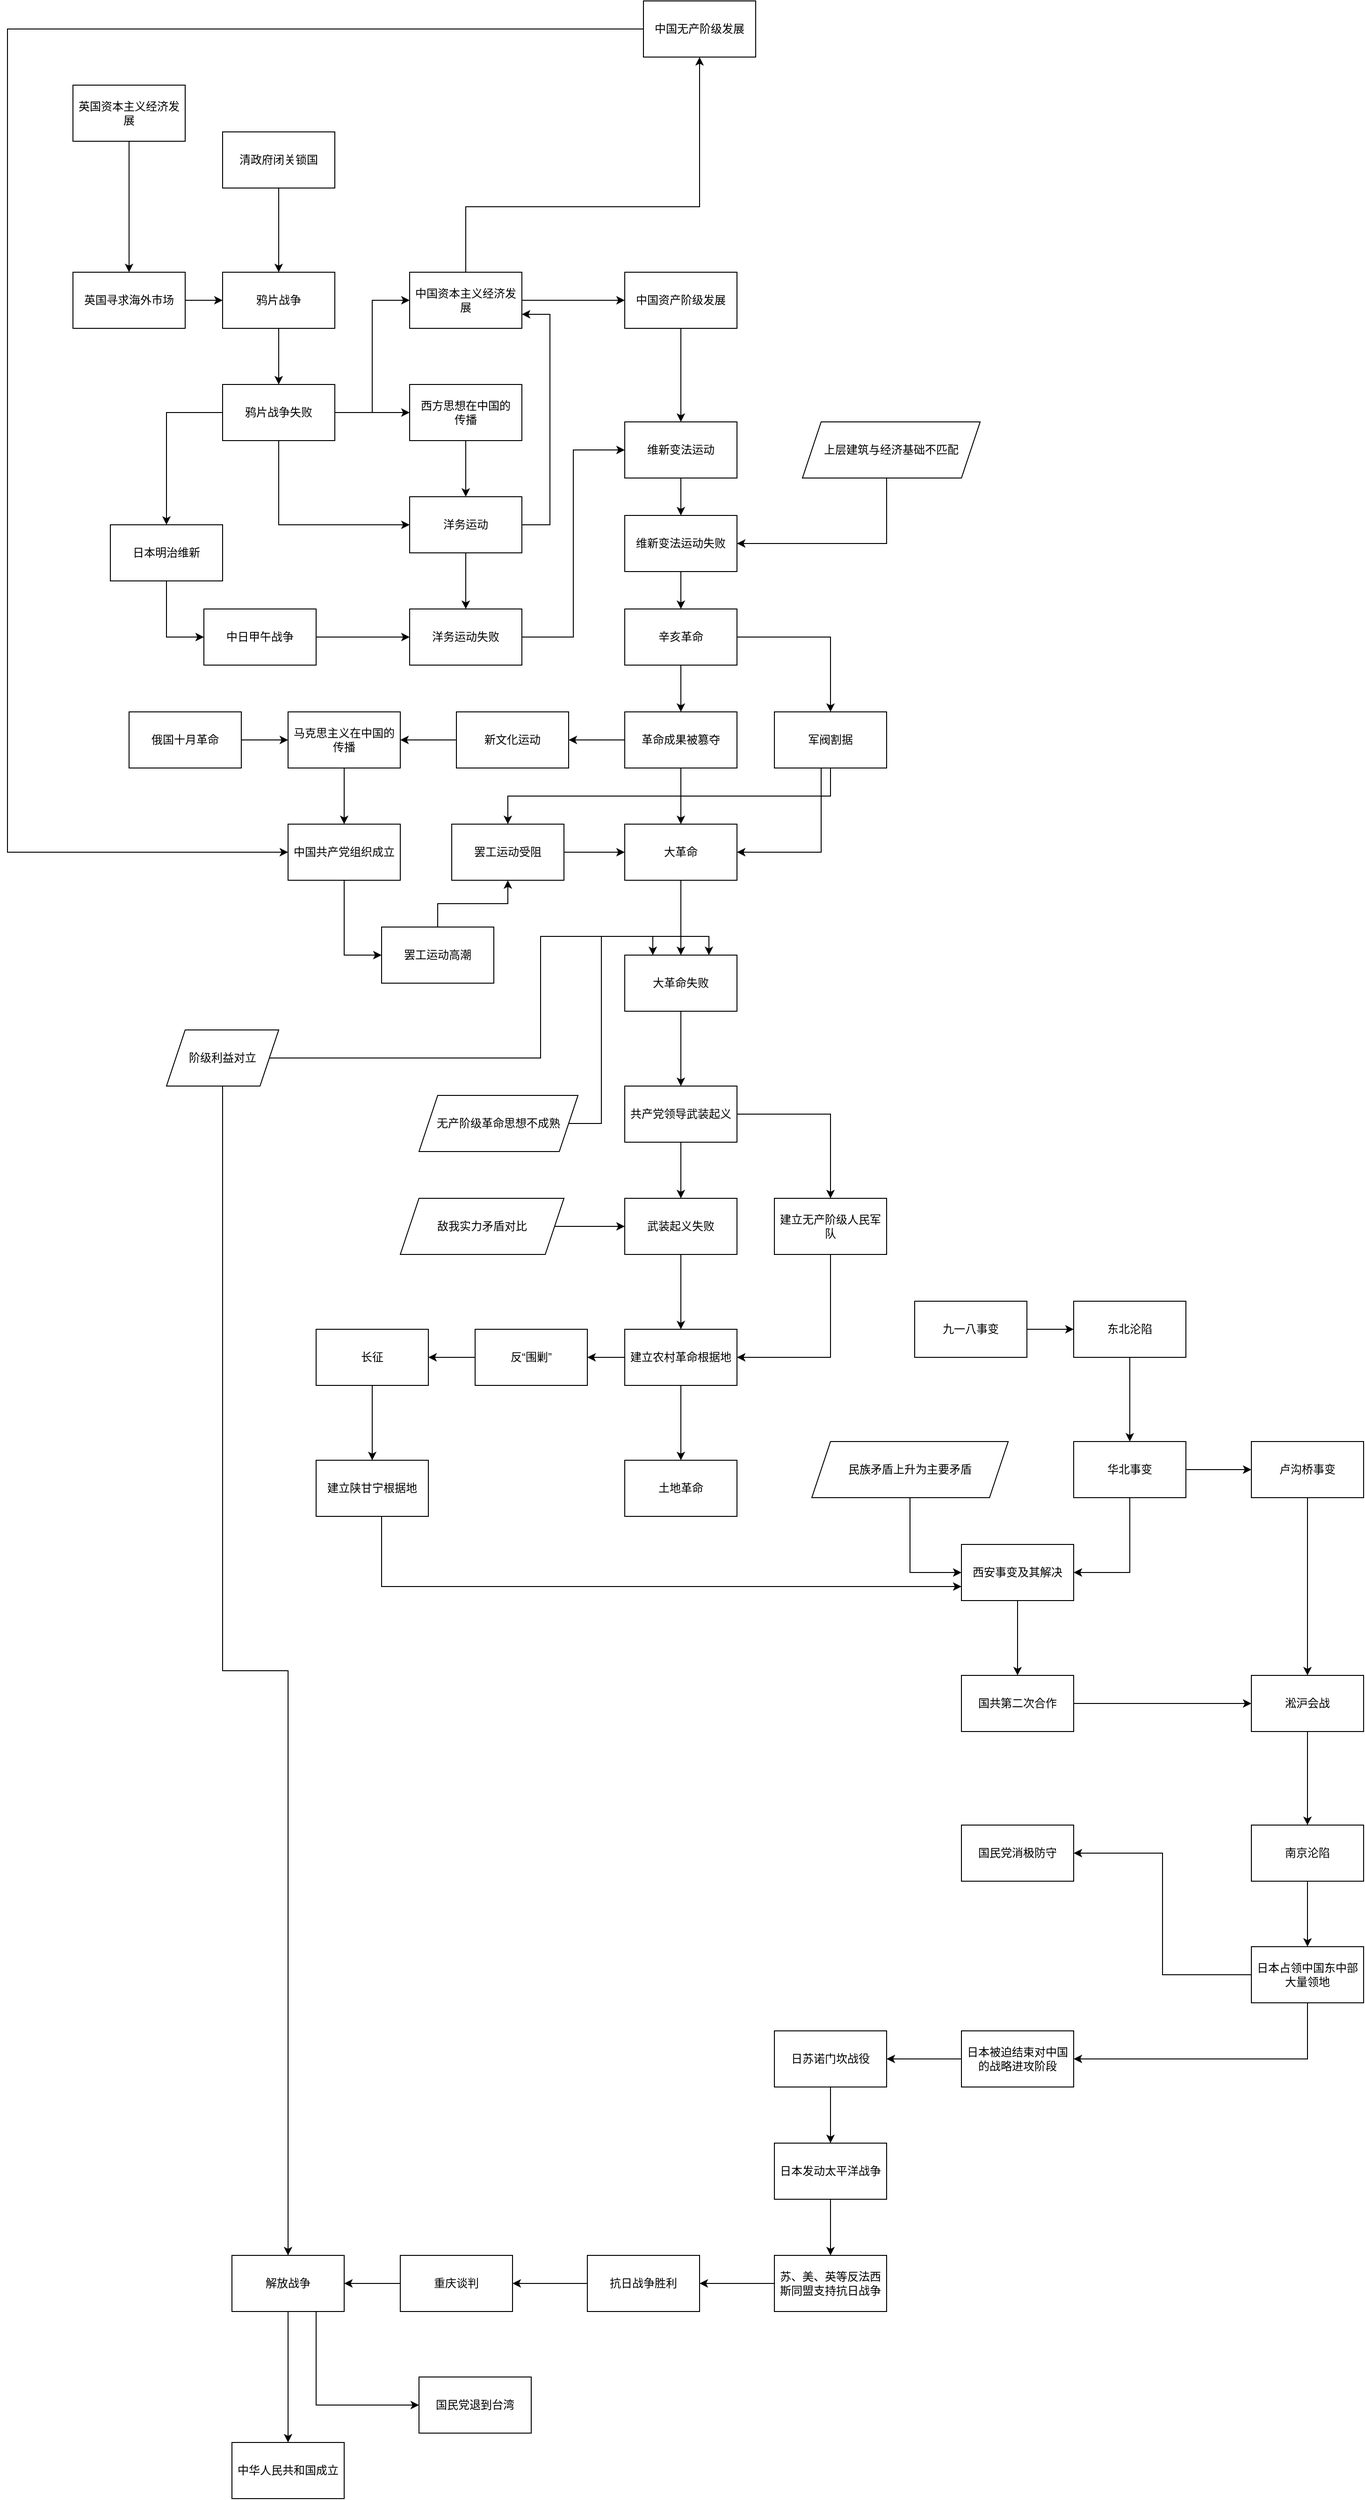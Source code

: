 <mxfile version="21.6.6" type="github">
  <diagram name="Page-1" id="7m4uo4GMCayqNNpe3dpX">
    <mxGraphModel dx="2392" dy="1932" grid="1" gridSize="10" guides="1" tooltips="1" connect="1" arrows="1" fold="1" page="1" pageScale="1" pageWidth="850" pageHeight="1100" math="0" shadow="0">
      <root>
        <mxCell id="0" />
        <mxCell id="1" parent="0" />
        <mxCell id="l_-5iuy91tXy2IB9srBs-10" style="edgeStyle=orthogonalEdgeStyle;rounded=0;orthogonalLoop=1;jettySize=auto;html=1;" edge="1" parent="1" source="l_-5iuy91tXy2IB9srBs-1" target="l_-5iuy91tXy2IB9srBs-9">
          <mxGeometry relative="1" as="geometry" />
        </mxCell>
        <mxCell id="l_-5iuy91tXy2IB9srBs-1" value="鸦片战争" style="rounded=0;whiteSpace=wrap;html=1;" vertex="1" parent="1">
          <mxGeometry x="180" y="250" width="120" height="60" as="geometry" />
        </mxCell>
        <mxCell id="l_-5iuy91tXy2IB9srBs-5" style="edgeStyle=orthogonalEdgeStyle;rounded=0;orthogonalLoop=1;jettySize=auto;html=1;entryX=0.5;entryY=0;entryDx=0;entryDy=0;" edge="1" parent="1" source="l_-5iuy91tXy2IB9srBs-3" target="l_-5iuy91tXy2IB9srBs-4">
          <mxGeometry relative="1" as="geometry" />
        </mxCell>
        <mxCell id="l_-5iuy91tXy2IB9srBs-3" value="英国资本主义经济发展" style="rounded=0;whiteSpace=wrap;html=1;" vertex="1" parent="1">
          <mxGeometry x="20" y="50" width="120" height="60" as="geometry" />
        </mxCell>
        <mxCell id="l_-5iuy91tXy2IB9srBs-6" style="edgeStyle=orthogonalEdgeStyle;rounded=0;orthogonalLoop=1;jettySize=auto;html=1;entryX=0;entryY=0.5;entryDx=0;entryDy=0;" edge="1" parent="1" source="l_-5iuy91tXy2IB9srBs-4" target="l_-5iuy91tXy2IB9srBs-1">
          <mxGeometry relative="1" as="geometry" />
        </mxCell>
        <mxCell id="l_-5iuy91tXy2IB9srBs-4" value="英国寻求海外市场" style="rounded=0;whiteSpace=wrap;html=1;" vertex="1" parent="1">
          <mxGeometry x="20" y="250" width="120" height="60" as="geometry" />
        </mxCell>
        <mxCell id="l_-5iuy91tXy2IB9srBs-8" style="edgeStyle=orthogonalEdgeStyle;rounded=0;orthogonalLoop=1;jettySize=auto;html=1;" edge="1" parent="1" source="l_-5iuy91tXy2IB9srBs-7" target="l_-5iuy91tXy2IB9srBs-1">
          <mxGeometry relative="1" as="geometry" />
        </mxCell>
        <mxCell id="l_-5iuy91tXy2IB9srBs-7" value="清政府闭关锁国" style="rounded=0;whiteSpace=wrap;html=1;" vertex="1" parent="1">
          <mxGeometry x="180" y="100" width="120" height="60" as="geometry" />
        </mxCell>
        <mxCell id="l_-5iuy91tXy2IB9srBs-14" style="edgeStyle=orthogonalEdgeStyle;rounded=0;orthogonalLoop=1;jettySize=auto;html=1;entryX=0;entryY=0.5;entryDx=0;entryDy=0;" edge="1" parent="1" source="l_-5iuy91tXy2IB9srBs-9" target="l_-5iuy91tXy2IB9srBs-13">
          <mxGeometry relative="1" as="geometry" />
        </mxCell>
        <mxCell id="l_-5iuy91tXy2IB9srBs-17" style="edgeStyle=orthogonalEdgeStyle;rounded=0;orthogonalLoop=1;jettySize=auto;html=1;entryX=0;entryY=0.5;entryDx=0;entryDy=0;" edge="1" parent="1" source="l_-5iuy91tXy2IB9srBs-9" target="l_-5iuy91tXy2IB9srBs-15">
          <mxGeometry relative="1" as="geometry">
            <Array as="points">
              <mxPoint x="240" y="520" />
            </Array>
          </mxGeometry>
        </mxCell>
        <mxCell id="l_-5iuy91tXy2IB9srBs-21" style="edgeStyle=orthogonalEdgeStyle;rounded=0;orthogonalLoop=1;jettySize=auto;html=1;entryX=0.5;entryY=0;entryDx=0;entryDy=0;" edge="1" parent="1" source="l_-5iuy91tXy2IB9srBs-9" target="l_-5iuy91tXy2IB9srBs-20">
          <mxGeometry relative="1" as="geometry">
            <Array as="points">
              <mxPoint x="120" y="400" />
            </Array>
          </mxGeometry>
        </mxCell>
        <mxCell id="l_-5iuy91tXy2IB9srBs-29" style="edgeStyle=orthogonalEdgeStyle;rounded=0;orthogonalLoop=1;jettySize=auto;html=1;entryX=0;entryY=0.5;entryDx=0;entryDy=0;" edge="1" parent="1" source="l_-5iuy91tXy2IB9srBs-9" target="l_-5iuy91tXy2IB9srBs-28">
          <mxGeometry relative="1" as="geometry" />
        </mxCell>
        <mxCell id="l_-5iuy91tXy2IB9srBs-9" value="鸦片战争失败" style="rounded=0;whiteSpace=wrap;html=1;" vertex="1" parent="1">
          <mxGeometry x="180" y="370" width="120" height="60" as="geometry" />
        </mxCell>
        <mxCell id="l_-5iuy91tXy2IB9srBs-16" style="edgeStyle=orthogonalEdgeStyle;rounded=0;orthogonalLoop=1;jettySize=auto;html=1;entryX=0.5;entryY=0;entryDx=0;entryDy=0;" edge="1" parent="1" source="l_-5iuy91tXy2IB9srBs-13" target="l_-5iuy91tXy2IB9srBs-15">
          <mxGeometry relative="1" as="geometry" />
        </mxCell>
        <mxCell id="l_-5iuy91tXy2IB9srBs-13" value="西方思想在中国的&lt;br&gt;传播" style="rounded=0;whiteSpace=wrap;html=1;" vertex="1" parent="1">
          <mxGeometry x="380" y="370" width="120" height="60" as="geometry" />
        </mxCell>
        <mxCell id="l_-5iuy91tXy2IB9srBs-19" style="edgeStyle=orthogonalEdgeStyle;rounded=0;orthogonalLoop=1;jettySize=auto;html=1;" edge="1" parent="1" source="l_-5iuy91tXy2IB9srBs-15" target="l_-5iuy91tXy2IB9srBs-18">
          <mxGeometry relative="1" as="geometry" />
        </mxCell>
        <mxCell id="l_-5iuy91tXy2IB9srBs-27" style="edgeStyle=orthogonalEdgeStyle;rounded=0;orthogonalLoop=1;jettySize=auto;html=1;entryX=1;entryY=0.75;entryDx=0;entryDy=0;" edge="1" parent="1" source="l_-5iuy91tXy2IB9srBs-15" target="l_-5iuy91tXy2IB9srBs-28">
          <mxGeometry relative="1" as="geometry">
            <Array as="points">
              <mxPoint x="530" y="520" />
              <mxPoint x="530" y="295" />
            </Array>
          </mxGeometry>
        </mxCell>
        <mxCell id="l_-5iuy91tXy2IB9srBs-15" value="洋务运动" style="rounded=0;whiteSpace=wrap;html=1;" vertex="1" parent="1">
          <mxGeometry x="380" y="490" width="120" height="60" as="geometry" />
        </mxCell>
        <mxCell id="l_-5iuy91tXy2IB9srBs-36" style="edgeStyle=orthogonalEdgeStyle;rounded=0;orthogonalLoop=1;jettySize=auto;html=1;entryX=0;entryY=0.5;entryDx=0;entryDy=0;" edge="1" parent="1" source="l_-5iuy91tXy2IB9srBs-18" target="l_-5iuy91tXy2IB9srBs-32">
          <mxGeometry relative="1" as="geometry" />
        </mxCell>
        <mxCell id="l_-5iuy91tXy2IB9srBs-18" value="洋务运动失败" style="rounded=0;whiteSpace=wrap;html=1;" vertex="1" parent="1">
          <mxGeometry x="380" y="610" width="120" height="60" as="geometry" />
        </mxCell>
        <mxCell id="l_-5iuy91tXy2IB9srBs-24" style="edgeStyle=orthogonalEdgeStyle;rounded=0;orthogonalLoop=1;jettySize=auto;html=1;entryX=0;entryY=0.5;entryDx=0;entryDy=0;" edge="1" parent="1" source="l_-5iuy91tXy2IB9srBs-20" target="l_-5iuy91tXy2IB9srBs-22">
          <mxGeometry relative="1" as="geometry" />
        </mxCell>
        <mxCell id="l_-5iuy91tXy2IB9srBs-20" value="日本明治维新" style="rounded=0;whiteSpace=wrap;html=1;" vertex="1" parent="1">
          <mxGeometry x="60" y="520" width="120" height="60" as="geometry" />
        </mxCell>
        <mxCell id="l_-5iuy91tXy2IB9srBs-23" style="edgeStyle=orthogonalEdgeStyle;rounded=0;orthogonalLoop=1;jettySize=auto;html=1;entryX=0;entryY=0.5;entryDx=0;entryDy=0;" edge="1" parent="1" source="l_-5iuy91tXy2IB9srBs-22" target="l_-5iuy91tXy2IB9srBs-18">
          <mxGeometry relative="1" as="geometry" />
        </mxCell>
        <mxCell id="l_-5iuy91tXy2IB9srBs-22" value="中日甲午战争" style="rounded=0;whiteSpace=wrap;html=1;" vertex="1" parent="1">
          <mxGeometry x="160" y="610" width="120" height="60" as="geometry" />
        </mxCell>
        <mxCell id="l_-5iuy91tXy2IB9srBs-33" style="edgeStyle=orthogonalEdgeStyle;rounded=0;orthogonalLoop=1;jettySize=auto;html=1;entryX=0.5;entryY=0;entryDx=0;entryDy=0;" edge="1" parent="1" source="l_-5iuy91tXy2IB9srBs-25" target="l_-5iuy91tXy2IB9srBs-32">
          <mxGeometry relative="1" as="geometry" />
        </mxCell>
        <mxCell id="l_-5iuy91tXy2IB9srBs-25" value="中国资产阶级发展" style="rounded=0;whiteSpace=wrap;html=1;" vertex="1" parent="1">
          <mxGeometry x="610" y="250" width="120" height="60" as="geometry" />
        </mxCell>
        <mxCell id="l_-5iuy91tXy2IB9srBs-31" style="edgeStyle=orthogonalEdgeStyle;rounded=0;orthogonalLoop=1;jettySize=auto;html=1;entryX=0;entryY=0.5;entryDx=0;entryDy=0;" edge="1" parent="1" source="l_-5iuy91tXy2IB9srBs-28" target="l_-5iuy91tXy2IB9srBs-25">
          <mxGeometry relative="1" as="geometry" />
        </mxCell>
        <mxCell id="l_-5iuy91tXy2IB9srBs-55" style="edgeStyle=orthogonalEdgeStyle;rounded=0;orthogonalLoop=1;jettySize=auto;html=1;entryX=0.5;entryY=1;entryDx=0;entryDy=0;" edge="1" parent="1" source="l_-5iuy91tXy2IB9srBs-28" target="l_-5iuy91tXy2IB9srBs-54">
          <mxGeometry relative="1" as="geometry">
            <Array as="points">
              <mxPoint x="440" y="180" />
              <mxPoint x="690" y="180" />
            </Array>
          </mxGeometry>
        </mxCell>
        <mxCell id="l_-5iuy91tXy2IB9srBs-28" value="中国资本主义经济发展" style="rounded=0;whiteSpace=wrap;html=1;" vertex="1" parent="1">
          <mxGeometry x="380" y="250" width="120" height="60" as="geometry" />
        </mxCell>
        <mxCell id="l_-5iuy91tXy2IB9srBs-35" style="edgeStyle=orthogonalEdgeStyle;rounded=0;orthogonalLoop=1;jettySize=auto;html=1;entryX=0.5;entryY=0;entryDx=0;entryDy=0;" edge="1" parent="1" source="l_-5iuy91tXy2IB9srBs-32" target="l_-5iuy91tXy2IB9srBs-34">
          <mxGeometry relative="1" as="geometry" />
        </mxCell>
        <mxCell id="l_-5iuy91tXy2IB9srBs-32" value="维新变法运动" style="rounded=0;whiteSpace=wrap;html=1;" vertex="1" parent="1">
          <mxGeometry x="610" y="410" width="120" height="60" as="geometry" />
        </mxCell>
        <mxCell id="l_-5iuy91tXy2IB9srBs-42" style="edgeStyle=orthogonalEdgeStyle;rounded=0;orthogonalLoop=1;jettySize=auto;html=1;entryX=0.5;entryY=0;entryDx=0;entryDy=0;" edge="1" parent="1" source="l_-5iuy91tXy2IB9srBs-34" target="l_-5iuy91tXy2IB9srBs-41">
          <mxGeometry relative="1" as="geometry" />
        </mxCell>
        <mxCell id="l_-5iuy91tXy2IB9srBs-34" value="维新变法运动失败" style="rounded=0;whiteSpace=wrap;html=1;" vertex="1" parent="1">
          <mxGeometry x="610" y="510" width="120" height="60" as="geometry" />
        </mxCell>
        <mxCell id="l_-5iuy91tXy2IB9srBs-40" style="edgeStyle=orthogonalEdgeStyle;rounded=0;orthogonalLoop=1;jettySize=auto;html=1;entryX=1;entryY=0.5;entryDx=0;entryDy=0;" edge="1" parent="1" source="l_-5iuy91tXy2IB9srBs-38" target="l_-5iuy91tXy2IB9srBs-34">
          <mxGeometry relative="1" as="geometry">
            <Array as="points">
              <mxPoint x="890" y="540" />
            </Array>
          </mxGeometry>
        </mxCell>
        <mxCell id="l_-5iuy91tXy2IB9srBs-38" value="上层建筑与经济基础不匹配" style="shape=parallelogram;perimeter=parallelogramPerimeter;whiteSpace=wrap;html=1;fixedSize=1;" vertex="1" parent="1">
          <mxGeometry x="800" y="410" width="190" height="60" as="geometry" />
        </mxCell>
        <mxCell id="l_-5iuy91tXy2IB9srBs-44" style="edgeStyle=orthogonalEdgeStyle;rounded=0;orthogonalLoop=1;jettySize=auto;html=1;entryX=0.5;entryY=0;entryDx=0;entryDy=0;" edge="1" parent="1" source="l_-5iuy91tXy2IB9srBs-41" target="l_-5iuy91tXy2IB9srBs-43">
          <mxGeometry relative="1" as="geometry" />
        </mxCell>
        <mxCell id="l_-5iuy91tXy2IB9srBs-41" value="辛亥革命" style="rounded=0;whiteSpace=wrap;html=1;" vertex="1" parent="1">
          <mxGeometry x="610" y="610" width="120" height="60" as="geometry" />
        </mxCell>
        <mxCell id="l_-5iuy91tXy2IB9srBs-46" style="edgeStyle=orthogonalEdgeStyle;rounded=0;orthogonalLoop=1;jettySize=auto;html=1;entryX=0.5;entryY=0;entryDx=0;entryDy=0;exitX=1;exitY=0.5;exitDx=0;exitDy=0;" edge="1" parent="1" source="l_-5iuy91tXy2IB9srBs-41" target="l_-5iuy91tXy2IB9srBs-45">
          <mxGeometry relative="1" as="geometry" />
        </mxCell>
        <mxCell id="l_-5iuy91tXy2IB9srBs-48" style="edgeStyle=orthogonalEdgeStyle;rounded=0;orthogonalLoop=1;jettySize=auto;html=1;entryX=0.5;entryY=0;entryDx=0;entryDy=0;" edge="1" parent="1" source="l_-5iuy91tXy2IB9srBs-43" target="l_-5iuy91tXy2IB9srBs-47">
          <mxGeometry relative="1" as="geometry" />
        </mxCell>
        <mxCell id="l_-5iuy91tXy2IB9srBs-58" style="edgeStyle=orthogonalEdgeStyle;rounded=0;orthogonalLoop=1;jettySize=auto;html=1;" edge="1" parent="1" source="l_-5iuy91tXy2IB9srBs-43" target="l_-5iuy91tXy2IB9srBs-57">
          <mxGeometry relative="1" as="geometry" />
        </mxCell>
        <mxCell id="l_-5iuy91tXy2IB9srBs-43" value="革命成果被篡夺" style="rounded=0;whiteSpace=wrap;html=1;" vertex="1" parent="1">
          <mxGeometry x="610" y="720" width="120" height="60" as="geometry" />
        </mxCell>
        <mxCell id="l_-5iuy91tXy2IB9srBs-49" style="edgeStyle=orthogonalEdgeStyle;rounded=0;orthogonalLoop=1;jettySize=auto;html=1;entryX=1;entryY=0.5;entryDx=0;entryDy=0;" edge="1" parent="1" source="l_-5iuy91tXy2IB9srBs-45" target="l_-5iuy91tXy2IB9srBs-47">
          <mxGeometry relative="1" as="geometry">
            <Array as="points">
              <mxPoint x="820" y="870" />
            </Array>
          </mxGeometry>
        </mxCell>
        <mxCell id="l_-5iuy91tXy2IB9srBs-72" style="edgeStyle=orthogonalEdgeStyle;rounded=0;orthogonalLoop=1;jettySize=auto;html=1;entryX=0.5;entryY=0;entryDx=0;entryDy=0;" edge="1" parent="1" source="l_-5iuy91tXy2IB9srBs-45" target="l_-5iuy91tXy2IB9srBs-66">
          <mxGeometry relative="1" as="geometry">
            <Array as="points">
              <mxPoint x="830" y="810" />
              <mxPoint x="485" y="810" />
            </Array>
          </mxGeometry>
        </mxCell>
        <mxCell id="l_-5iuy91tXy2IB9srBs-45" value="军阀割据" style="rounded=0;whiteSpace=wrap;html=1;" vertex="1" parent="1">
          <mxGeometry x="770" y="720" width="120" height="60" as="geometry" />
        </mxCell>
        <mxCell id="l_-5iuy91tXy2IB9srBs-53" style="edgeStyle=orthogonalEdgeStyle;rounded=0;orthogonalLoop=1;jettySize=auto;html=1;entryX=0.5;entryY=0;entryDx=0;entryDy=0;" edge="1" parent="1" source="l_-5iuy91tXy2IB9srBs-47" target="l_-5iuy91tXy2IB9srBs-52">
          <mxGeometry relative="1" as="geometry" />
        </mxCell>
        <mxCell id="l_-5iuy91tXy2IB9srBs-47" value="大革命" style="rounded=0;whiteSpace=wrap;html=1;" vertex="1" parent="1">
          <mxGeometry x="610" y="840" width="120" height="60" as="geometry" />
        </mxCell>
        <mxCell id="l_-5iuy91tXy2IB9srBs-80" style="edgeStyle=orthogonalEdgeStyle;rounded=0;orthogonalLoop=1;jettySize=auto;html=1;entryX=0.5;entryY=0;entryDx=0;entryDy=0;" edge="1" parent="1" source="l_-5iuy91tXy2IB9srBs-52" target="l_-5iuy91tXy2IB9srBs-79">
          <mxGeometry relative="1" as="geometry" />
        </mxCell>
        <mxCell id="l_-5iuy91tXy2IB9srBs-52" value="大革命失败" style="rounded=0;whiteSpace=wrap;html=1;" vertex="1" parent="1">
          <mxGeometry x="610" y="980" width="120" height="60" as="geometry" />
        </mxCell>
        <mxCell id="l_-5iuy91tXy2IB9srBs-65" style="edgeStyle=orthogonalEdgeStyle;rounded=0;orthogonalLoop=1;jettySize=auto;html=1;entryX=0;entryY=0.5;entryDx=0;entryDy=0;" edge="1" parent="1" source="l_-5iuy91tXy2IB9srBs-54" target="l_-5iuy91tXy2IB9srBs-62">
          <mxGeometry relative="1" as="geometry">
            <Array as="points">
              <mxPoint x="-50" y="-10" />
              <mxPoint x="-50" y="870" />
            </Array>
          </mxGeometry>
        </mxCell>
        <mxCell id="l_-5iuy91tXy2IB9srBs-54" value="中国无产阶级发展" style="rounded=0;whiteSpace=wrap;html=1;" vertex="1" parent="1">
          <mxGeometry x="630" y="-40" width="120" height="60" as="geometry" />
        </mxCell>
        <mxCell id="l_-5iuy91tXy2IB9srBs-61" style="edgeStyle=orthogonalEdgeStyle;rounded=0;orthogonalLoop=1;jettySize=auto;html=1;entryX=0;entryY=0.5;entryDx=0;entryDy=0;" edge="1" parent="1" source="l_-5iuy91tXy2IB9srBs-56" target="l_-5iuy91tXy2IB9srBs-59">
          <mxGeometry relative="1" as="geometry" />
        </mxCell>
        <mxCell id="l_-5iuy91tXy2IB9srBs-56" value="俄国十月革命" style="rounded=0;whiteSpace=wrap;html=1;" vertex="1" parent="1">
          <mxGeometry x="80" y="720" width="120" height="60" as="geometry" />
        </mxCell>
        <mxCell id="l_-5iuy91tXy2IB9srBs-60" style="edgeStyle=orthogonalEdgeStyle;rounded=0;orthogonalLoop=1;jettySize=auto;html=1;entryX=1;entryY=0.5;entryDx=0;entryDy=0;" edge="1" parent="1" source="l_-5iuy91tXy2IB9srBs-57" target="l_-5iuy91tXy2IB9srBs-59">
          <mxGeometry relative="1" as="geometry" />
        </mxCell>
        <mxCell id="l_-5iuy91tXy2IB9srBs-57" value="新文化运动" style="rounded=0;whiteSpace=wrap;html=1;" vertex="1" parent="1">
          <mxGeometry x="430" y="720" width="120" height="60" as="geometry" />
        </mxCell>
        <mxCell id="l_-5iuy91tXy2IB9srBs-63" style="edgeStyle=orthogonalEdgeStyle;rounded=0;orthogonalLoop=1;jettySize=auto;html=1;entryX=0.5;entryY=0;entryDx=0;entryDy=0;" edge="1" parent="1" source="l_-5iuy91tXy2IB9srBs-59" target="l_-5iuy91tXy2IB9srBs-62">
          <mxGeometry relative="1" as="geometry" />
        </mxCell>
        <mxCell id="l_-5iuy91tXy2IB9srBs-59" value="马克思主义在中国的传播" style="rounded=0;whiteSpace=wrap;html=1;" vertex="1" parent="1">
          <mxGeometry x="250" y="720" width="120" height="60" as="geometry" />
        </mxCell>
        <mxCell id="l_-5iuy91tXy2IB9srBs-70" value="" style="edgeStyle=orthogonalEdgeStyle;rounded=0;orthogonalLoop=1;jettySize=auto;html=1;entryX=0;entryY=0.5;entryDx=0;entryDy=0;" edge="1" parent="1" source="l_-5iuy91tXy2IB9srBs-62" target="l_-5iuy91tXy2IB9srBs-69">
          <mxGeometry relative="1" as="geometry" />
        </mxCell>
        <mxCell id="l_-5iuy91tXy2IB9srBs-62" value="中国共产党组织成立" style="rounded=0;whiteSpace=wrap;html=1;" vertex="1" parent="1">
          <mxGeometry x="250" y="840" width="120" height="60" as="geometry" />
        </mxCell>
        <mxCell id="l_-5iuy91tXy2IB9srBs-68" style="edgeStyle=orthogonalEdgeStyle;rounded=0;orthogonalLoop=1;jettySize=auto;html=1;entryX=0;entryY=0.5;entryDx=0;entryDy=0;" edge="1" parent="1" source="l_-5iuy91tXy2IB9srBs-66" target="l_-5iuy91tXy2IB9srBs-47">
          <mxGeometry relative="1" as="geometry" />
        </mxCell>
        <mxCell id="l_-5iuy91tXy2IB9srBs-66" value="罢工运动受阻" style="rounded=0;whiteSpace=wrap;html=1;" vertex="1" parent="1">
          <mxGeometry x="425" y="840" width="120" height="60" as="geometry" />
        </mxCell>
        <mxCell id="l_-5iuy91tXy2IB9srBs-71" style="edgeStyle=orthogonalEdgeStyle;rounded=0;orthogonalLoop=1;jettySize=auto;html=1;" edge="1" parent="1" source="l_-5iuy91tXy2IB9srBs-69" target="l_-5iuy91tXy2IB9srBs-66">
          <mxGeometry relative="1" as="geometry" />
        </mxCell>
        <mxCell id="l_-5iuy91tXy2IB9srBs-69" value="罢工运动高潮" style="whiteSpace=wrap;html=1;rounded=0;" vertex="1" parent="1">
          <mxGeometry x="350" y="950" width="120" height="60" as="geometry" />
        </mxCell>
        <mxCell id="l_-5iuy91tXy2IB9srBs-75" style="edgeStyle=orthogonalEdgeStyle;rounded=0;orthogonalLoop=1;jettySize=auto;html=1;entryX=0.75;entryY=0;entryDx=0;entryDy=0;" edge="1" parent="1" source="l_-5iuy91tXy2IB9srBs-74" target="l_-5iuy91tXy2IB9srBs-52">
          <mxGeometry relative="1" as="geometry">
            <Array as="points">
              <mxPoint x="520" y="1090" />
              <mxPoint x="520" y="960" />
              <mxPoint x="700" y="960" />
            </Array>
          </mxGeometry>
        </mxCell>
        <mxCell id="l_-5iuy91tXy2IB9srBs-133" style="edgeStyle=orthogonalEdgeStyle;rounded=0;orthogonalLoop=1;jettySize=auto;html=1;entryX=0.5;entryY=0;entryDx=0;entryDy=0;" edge="1" parent="1" source="l_-5iuy91tXy2IB9srBs-74" target="l_-5iuy91tXy2IB9srBs-134">
          <mxGeometry relative="1" as="geometry">
            <mxPoint x="300" y="2310" as="targetPoint" />
          </mxGeometry>
        </mxCell>
        <mxCell id="l_-5iuy91tXy2IB9srBs-74" value="阶级利益对立" style="shape=parallelogram;perimeter=parallelogramPerimeter;whiteSpace=wrap;html=1;fixedSize=1;" vertex="1" parent="1">
          <mxGeometry x="120" y="1060" width="120" height="60" as="geometry" />
        </mxCell>
        <mxCell id="l_-5iuy91tXy2IB9srBs-78" style="edgeStyle=orthogonalEdgeStyle;rounded=0;orthogonalLoop=1;jettySize=auto;html=1;entryX=0.25;entryY=0;entryDx=0;entryDy=0;" edge="1" parent="1" source="l_-5iuy91tXy2IB9srBs-77" target="l_-5iuy91tXy2IB9srBs-52">
          <mxGeometry relative="1" as="geometry" />
        </mxCell>
        <mxCell id="l_-5iuy91tXy2IB9srBs-77" value="无产阶级革命思想不成熟" style="shape=parallelogram;perimeter=parallelogramPerimeter;whiteSpace=wrap;html=1;fixedSize=1;" vertex="1" parent="1">
          <mxGeometry x="390" y="1130" width="170" height="60" as="geometry" />
        </mxCell>
        <mxCell id="l_-5iuy91tXy2IB9srBs-83" style="edgeStyle=orthogonalEdgeStyle;rounded=0;orthogonalLoop=1;jettySize=auto;html=1;entryX=0.5;entryY=0;entryDx=0;entryDy=0;" edge="1" parent="1" source="l_-5iuy91tXy2IB9srBs-79" target="l_-5iuy91tXy2IB9srBs-82">
          <mxGeometry relative="1" as="geometry" />
        </mxCell>
        <mxCell id="l_-5iuy91tXy2IB9srBs-88" style="edgeStyle=orthogonalEdgeStyle;rounded=0;orthogonalLoop=1;jettySize=auto;html=1;entryX=0.5;entryY=0;entryDx=0;entryDy=0;" edge="1" parent="1" source="l_-5iuy91tXy2IB9srBs-79" target="l_-5iuy91tXy2IB9srBs-89">
          <mxGeometry relative="1" as="geometry">
            <mxPoint x="820" y="1300" as="targetPoint" />
          </mxGeometry>
        </mxCell>
        <mxCell id="l_-5iuy91tXy2IB9srBs-79" value="共产党领导武装起义" style="rounded=0;whiteSpace=wrap;html=1;" vertex="1" parent="1">
          <mxGeometry x="610" y="1120" width="120" height="60" as="geometry" />
        </mxCell>
        <mxCell id="l_-5iuy91tXy2IB9srBs-85" style="edgeStyle=orthogonalEdgeStyle;rounded=0;orthogonalLoop=1;jettySize=auto;html=1;entryX=0;entryY=0.5;entryDx=0;entryDy=0;" edge="1" parent="1" source="l_-5iuy91tXy2IB9srBs-81" target="l_-5iuy91tXy2IB9srBs-82">
          <mxGeometry relative="1" as="geometry" />
        </mxCell>
        <mxCell id="l_-5iuy91tXy2IB9srBs-81" value="敌我实力矛盾对比" style="shape=parallelogram;perimeter=parallelogramPerimeter;whiteSpace=wrap;html=1;fixedSize=1;" vertex="1" parent="1">
          <mxGeometry x="370" y="1240" width="175" height="60" as="geometry" />
        </mxCell>
        <mxCell id="l_-5iuy91tXy2IB9srBs-87" value="" style="edgeStyle=orthogonalEdgeStyle;rounded=0;orthogonalLoop=1;jettySize=auto;html=1;" edge="1" parent="1" source="l_-5iuy91tXy2IB9srBs-82" target="l_-5iuy91tXy2IB9srBs-86">
          <mxGeometry relative="1" as="geometry" />
        </mxCell>
        <mxCell id="l_-5iuy91tXy2IB9srBs-82" value="武装起义失败" style="rounded=0;whiteSpace=wrap;html=1;" vertex="1" parent="1">
          <mxGeometry x="610" y="1240" width="120" height="60" as="geometry" />
        </mxCell>
        <mxCell id="l_-5iuy91tXy2IB9srBs-91" value="" style="edgeStyle=orthogonalEdgeStyle;rounded=0;orthogonalLoop=1;jettySize=auto;html=1;" edge="1" parent="1" source="l_-5iuy91tXy2IB9srBs-86" target="l_-5iuy91tXy2IB9srBs-90">
          <mxGeometry relative="1" as="geometry" />
        </mxCell>
        <mxCell id="l_-5iuy91tXy2IB9srBs-93" value="" style="edgeStyle=orthogonalEdgeStyle;rounded=0;orthogonalLoop=1;jettySize=auto;html=1;" edge="1" parent="1" source="l_-5iuy91tXy2IB9srBs-86" target="l_-5iuy91tXy2IB9srBs-92">
          <mxGeometry relative="1" as="geometry" />
        </mxCell>
        <mxCell id="l_-5iuy91tXy2IB9srBs-86" value="建立农村革命根据地" style="whiteSpace=wrap;html=1;rounded=0;" vertex="1" parent="1">
          <mxGeometry x="610" y="1380" width="120" height="60" as="geometry" />
        </mxCell>
        <mxCell id="l_-5iuy91tXy2IB9srBs-142" style="edgeStyle=orthogonalEdgeStyle;rounded=0;orthogonalLoop=1;jettySize=auto;html=1;entryX=1;entryY=0.5;entryDx=0;entryDy=0;" edge="1" parent="1" source="l_-5iuy91tXy2IB9srBs-89" target="l_-5iuy91tXy2IB9srBs-86">
          <mxGeometry relative="1" as="geometry">
            <Array as="points">
              <mxPoint x="830" y="1410" />
            </Array>
          </mxGeometry>
        </mxCell>
        <mxCell id="l_-5iuy91tXy2IB9srBs-89" value="建立无产阶级人民军队" style="rounded=0;whiteSpace=wrap;html=1;" vertex="1" parent="1">
          <mxGeometry x="770" y="1240" width="120" height="60" as="geometry" />
        </mxCell>
        <mxCell id="l_-5iuy91tXy2IB9srBs-90" value="土地革命" style="whiteSpace=wrap;html=1;rounded=0;" vertex="1" parent="1">
          <mxGeometry x="610" y="1520" width="120" height="60" as="geometry" />
        </mxCell>
        <mxCell id="l_-5iuy91tXy2IB9srBs-95" value="" style="edgeStyle=orthogonalEdgeStyle;rounded=0;orthogonalLoop=1;jettySize=auto;html=1;" edge="1" parent="1" source="l_-5iuy91tXy2IB9srBs-92" target="l_-5iuy91tXy2IB9srBs-94">
          <mxGeometry relative="1" as="geometry" />
        </mxCell>
        <mxCell id="l_-5iuy91tXy2IB9srBs-92" value="反“围剿”" style="whiteSpace=wrap;html=1;rounded=0;" vertex="1" parent="1">
          <mxGeometry x="450" y="1380" width="120" height="60" as="geometry" />
        </mxCell>
        <mxCell id="l_-5iuy91tXy2IB9srBs-102" value="" style="edgeStyle=orthogonalEdgeStyle;rounded=0;orthogonalLoop=1;jettySize=auto;html=1;" edge="1" parent="1" source="l_-5iuy91tXy2IB9srBs-94" target="l_-5iuy91tXy2IB9srBs-101">
          <mxGeometry relative="1" as="geometry" />
        </mxCell>
        <mxCell id="l_-5iuy91tXy2IB9srBs-94" value="长征" style="whiteSpace=wrap;html=1;rounded=0;" vertex="1" parent="1">
          <mxGeometry x="280" y="1380" width="120" height="60" as="geometry" />
        </mxCell>
        <mxCell id="l_-5iuy91tXy2IB9srBs-98" value="" style="edgeStyle=orthogonalEdgeStyle;rounded=0;orthogonalLoop=1;jettySize=auto;html=1;" edge="1" parent="1" source="l_-5iuy91tXy2IB9srBs-96" target="l_-5iuy91tXy2IB9srBs-97">
          <mxGeometry relative="1" as="geometry" />
        </mxCell>
        <mxCell id="l_-5iuy91tXy2IB9srBs-96" value="九一八事变" style="rounded=0;whiteSpace=wrap;html=1;" vertex="1" parent="1">
          <mxGeometry x="920" y="1350" width="120" height="60" as="geometry" />
        </mxCell>
        <mxCell id="l_-5iuy91tXy2IB9srBs-100" value="" style="edgeStyle=orthogonalEdgeStyle;rounded=0;orthogonalLoop=1;jettySize=auto;html=1;" edge="1" parent="1" source="l_-5iuy91tXy2IB9srBs-97" target="l_-5iuy91tXy2IB9srBs-99">
          <mxGeometry relative="1" as="geometry" />
        </mxCell>
        <mxCell id="l_-5iuy91tXy2IB9srBs-97" value="东北沦陷" style="whiteSpace=wrap;html=1;rounded=0;" vertex="1" parent="1">
          <mxGeometry x="1090" y="1350" width="120" height="60" as="geometry" />
        </mxCell>
        <mxCell id="l_-5iuy91tXy2IB9srBs-106" style="edgeStyle=orthogonalEdgeStyle;rounded=0;orthogonalLoop=1;jettySize=auto;html=1;entryX=1;entryY=0.5;entryDx=0;entryDy=0;" edge="1" parent="1" source="l_-5iuy91tXy2IB9srBs-99" target="l_-5iuy91tXy2IB9srBs-104">
          <mxGeometry relative="1" as="geometry" />
        </mxCell>
        <mxCell id="l_-5iuy91tXy2IB9srBs-110" style="edgeStyle=orthogonalEdgeStyle;rounded=0;orthogonalLoop=1;jettySize=auto;html=1;" edge="1" parent="1" source="l_-5iuy91tXy2IB9srBs-99" target="l_-5iuy91tXy2IB9srBs-109">
          <mxGeometry relative="1" as="geometry" />
        </mxCell>
        <mxCell id="l_-5iuy91tXy2IB9srBs-99" value="华北事变" style="whiteSpace=wrap;html=1;rounded=0;" vertex="1" parent="1">
          <mxGeometry x="1090" y="1500" width="120" height="60" as="geometry" />
        </mxCell>
        <mxCell id="l_-5iuy91tXy2IB9srBs-141" style="edgeStyle=orthogonalEdgeStyle;rounded=0;orthogonalLoop=1;jettySize=auto;html=1;entryX=0;entryY=0.75;entryDx=0;entryDy=0;" edge="1" parent="1" source="l_-5iuy91tXy2IB9srBs-101" target="l_-5iuy91tXy2IB9srBs-104">
          <mxGeometry relative="1" as="geometry">
            <Array as="points">
              <mxPoint x="350" y="1655" />
            </Array>
          </mxGeometry>
        </mxCell>
        <mxCell id="l_-5iuy91tXy2IB9srBs-101" value="建立陕甘宁根据地" style="whiteSpace=wrap;html=1;rounded=0;" vertex="1" parent="1">
          <mxGeometry x="280" y="1520" width="120" height="60" as="geometry" />
        </mxCell>
        <mxCell id="l_-5iuy91tXy2IB9srBs-105" style="edgeStyle=orthogonalEdgeStyle;rounded=0;orthogonalLoop=1;jettySize=auto;html=1;entryX=0;entryY=0.5;entryDx=0;entryDy=0;" edge="1" parent="1" source="l_-5iuy91tXy2IB9srBs-103" target="l_-5iuy91tXy2IB9srBs-104">
          <mxGeometry relative="1" as="geometry" />
        </mxCell>
        <mxCell id="l_-5iuy91tXy2IB9srBs-103" value="民族矛盾上升为主要矛盾" style="shape=parallelogram;perimeter=parallelogramPerimeter;whiteSpace=wrap;html=1;fixedSize=1;" vertex="1" parent="1">
          <mxGeometry x="810" y="1500" width="210" height="60" as="geometry" />
        </mxCell>
        <mxCell id="l_-5iuy91tXy2IB9srBs-108" value="" style="edgeStyle=orthogonalEdgeStyle;rounded=0;orthogonalLoop=1;jettySize=auto;html=1;" edge="1" parent="1" source="l_-5iuy91tXy2IB9srBs-104" target="l_-5iuy91tXy2IB9srBs-107">
          <mxGeometry relative="1" as="geometry" />
        </mxCell>
        <mxCell id="l_-5iuy91tXy2IB9srBs-104" value="西安事变及其解决" style="rounded=0;whiteSpace=wrap;html=1;" vertex="1" parent="1">
          <mxGeometry x="970" y="1610" width="120" height="60" as="geometry" />
        </mxCell>
        <mxCell id="l_-5iuy91tXy2IB9srBs-113" style="edgeStyle=orthogonalEdgeStyle;rounded=0;orthogonalLoop=1;jettySize=auto;html=1;entryX=0;entryY=0.5;entryDx=0;entryDy=0;" edge="1" parent="1" source="l_-5iuy91tXy2IB9srBs-107" target="l_-5iuy91tXy2IB9srBs-111">
          <mxGeometry relative="1" as="geometry" />
        </mxCell>
        <mxCell id="l_-5iuy91tXy2IB9srBs-107" value="国共第二次合作" style="whiteSpace=wrap;html=1;rounded=0;" vertex="1" parent="1">
          <mxGeometry x="970" y="1750" width="120" height="60" as="geometry" />
        </mxCell>
        <mxCell id="l_-5iuy91tXy2IB9srBs-112" style="edgeStyle=orthogonalEdgeStyle;rounded=0;orthogonalLoop=1;jettySize=auto;html=1;entryX=0.5;entryY=0;entryDx=0;entryDy=0;" edge="1" parent="1" source="l_-5iuy91tXy2IB9srBs-109" target="l_-5iuy91tXy2IB9srBs-111">
          <mxGeometry relative="1" as="geometry" />
        </mxCell>
        <mxCell id="l_-5iuy91tXy2IB9srBs-109" value="卢沟桥事变" style="rounded=0;whiteSpace=wrap;html=1;" vertex="1" parent="1">
          <mxGeometry x="1280" y="1500" width="120" height="60" as="geometry" />
        </mxCell>
        <mxCell id="l_-5iuy91tXy2IB9srBs-115" style="edgeStyle=orthogonalEdgeStyle;rounded=0;orthogonalLoop=1;jettySize=auto;html=1;" edge="1" parent="1" source="l_-5iuy91tXy2IB9srBs-111" target="l_-5iuy91tXy2IB9srBs-114">
          <mxGeometry relative="1" as="geometry" />
        </mxCell>
        <mxCell id="l_-5iuy91tXy2IB9srBs-111" value="淞沪会战" style="rounded=0;whiteSpace=wrap;html=1;" vertex="1" parent="1">
          <mxGeometry x="1280" y="1750" width="120" height="60" as="geometry" />
        </mxCell>
        <mxCell id="l_-5iuy91tXy2IB9srBs-118" style="edgeStyle=orthogonalEdgeStyle;rounded=0;orthogonalLoop=1;jettySize=auto;html=1;" edge="1" parent="1" source="l_-5iuy91tXy2IB9srBs-114" target="l_-5iuy91tXy2IB9srBs-117">
          <mxGeometry relative="1" as="geometry" />
        </mxCell>
        <mxCell id="l_-5iuy91tXy2IB9srBs-114" value="南京沦陷" style="rounded=0;whiteSpace=wrap;html=1;" vertex="1" parent="1">
          <mxGeometry x="1280" y="1910" width="120" height="60" as="geometry" />
        </mxCell>
        <mxCell id="l_-5iuy91tXy2IB9srBs-116" value="国民党消极防守" style="rounded=0;whiteSpace=wrap;html=1;" vertex="1" parent="1">
          <mxGeometry x="970" y="1910" width="120" height="60" as="geometry" />
        </mxCell>
        <mxCell id="l_-5iuy91tXy2IB9srBs-119" style="edgeStyle=orthogonalEdgeStyle;rounded=0;orthogonalLoop=1;jettySize=auto;html=1;entryX=1;entryY=0.5;entryDx=0;entryDy=0;" edge="1" parent="1" source="l_-5iuy91tXy2IB9srBs-117" target="l_-5iuy91tXy2IB9srBs-116">
          <mxGeometry relative="1" as="geometry" />
        </mxCell>
        <mxCell id="l_-5iuy91tXy2IB9srBs-121" style="edgeStyle=orthogonalEdgeStyle;rounded=0;orthogonalLoop=1;jettySize=auto;html=1;entryX=1;entryY=0.5;entryDx=0;entryDy=0;" edge="1" parent="1" source="l_-5iuy91tXy2IB9srBs-117" target="l_-5iuy91tXy2IB9srBs-120">
          <mxGeometry relative="1" as="geometry">
            <Array as="points">
              <mxPoint x="1340" y="2160" />
            </Array>
          </mxGeometry>
        </mxCell>
        <mxCell id="l_-5iuy91tXy2IB9srBs-117" value="日本占领中国东中部大量领地" style="rounded=0;whiteSpace=wrap;html=1;" vertex="1" parent="1">
          <mxGeometry x="1280" y="2040" width="120" height="60" as="geometry" />
        </mxCell>
        <mxCell id="l_-5iuy91tXy2IB9srBs-123" style="edgeStyle=orthogonalEdgeStyle;rounded=0;orthogonalLoop=1;jettySize=auto;html=1;entryX=1;entryY=0.5;entryDx=0;entryDy=0;" edge="1" parent="1" source="l_-5iuy91tXy2IB9srBs-120" target="l_-5iuy91tXy2IB9srBs-122">
          <mxGeometry relative="1" as="geometry" />
        </mxCell>
        <mxCell id="l_-5iuy91tXy2IB9srBs-120" value="日本被迫结束对中国的战略进攻阶段" style="rounded=0;whiteSpace=wrap;html=1;" vertex="1" parent="1">
          <mxGeometry x="970" y="2130" width="120" height="60" as="geometry" />
        </mxCell>
        <mxCell id="l_-5iuy91tXy2IB9srBs-125" style="edgeStyle=orthogonalEdgeStyle;rounded=0;orthogonalLoop=1;jettySize=auto;html=1;entryX=0.5;entryY=0;entryDx=0;entryDy=0;" edge="1" parent="1" source="l_-5iuy91tXy2IB9srBs-122" target="l_-5iuy91tXy2IB9srBs-124">
          <mxGeometry relative="1" as="geometry" />
        </mxCell>
        <mxCell id="l_-5iuy91tXy2IB9srBs-122" value="日苏诺门坎战役" style="rounded=0;whiteSpace=wrap;html=1;" vertex="1" parent="1">
          <mxGeometry x="770" y="2130" width="120" height="60" as="geometry" />
        </mxCell>
        <mxCell id="l_-5iuy91tXy2IB9srBs-128" value="" style="edgeStyle=orthogonalEdgeStyle;rounded=0;orthogonalLoop=1;jettySize=auto;html=1;" edge="1" parent="1" source="l_-5iuy91tXy2IB9srBs-124" target="l_-5iuy91tXy2IB9srBs-127">
          <mxGeometry relative="1" as="geometry" />
        </mxCell>
        <mxCell id="l_-5iuy91tXy2IB9srBs-124" value="日本发动太平洋战争" style="rounded=0;whiteSpace=wrap;html=1;" vertex="1" parent="1">
          <mxGeometry x="770" y="2250" width="120" height="60" as="geometry" />
        </mxCell>
        <mxCell id="l_-5iuy91tXy2IB9srBs-130" value="" style="edgeStyle=orthogonalEdgeStyle;rounded=0;orthogonalLoop=1;jettySize=auto;html=1;" edge="1" parent="1" source="l_-5iuy91tXy2IB9srBs-127" target="l_-5iuy91tXy2IB9srBs-129">
          <mxGeometry relative="1" as="geometry" />
        </mxCell>
        <mxCell id="l_-5iuy91tXy2IB9srBs-127" value="苏、美、英等反法西斯同盟支持抗日战争" style="whiteSpace=wrap;html=1;rounded=0;" vertex="1" parent="1">
          <mxGeometry x="770" y="2370" width="120" height="60" as="geometry" />
        </mxCell>
        <mxCell id="l_-5iuy91tXy2IB9srBs-132" value="" style="edgeStyle=orthogonalEdgeStyle;rounded=0;orthogonalLoop=1;jettySize=auto;html=1;" edge="1" parent="1" source="l_-5iuy91tXy2IB9srBs-129" target="l_-5iuy91tXy2IB9srBs-131">
          <mxGeometry relative="1" as="geometry" />
        </mxCell>
        <mxCell id="l_-5iuy91tXy2IB9srBs-129" value="抗日战争胜利" style="whiteSpace=wrap;html=1;rounded=0;" vertex="1" parent="1">
          <mxGeometry x="570" y="2370" width="120" height="60" as="geometry" />
        </mxCell>
        <mxCell id="l_-5iuy91tXy2IB9srBs-137" style="edgeStyle=orthogonalEdgeStyle;rounded=0;orthogonalLoop=1;jettySize=auto;html=1;" edge="1" parent="1" source="l_-5iuy91tXy2IB9srBs-131" target="l_-5iuy91tXy2IB9srBs-134">
          <mxGeometry relative="1" as="geometry" />
        </mxCell>
        <mxCell id="l_-5iuy91tXy2IB9srBs-131" value="重庆谈判" style="whiteSpace=wrap;html=1;rounded=0;" vertex="1" parent="1">
          <mxGeometry x="370" y="2370" width="120" height="60" as="geometry" />
        </mxCell>
        <mxCell id="l_-5iuy91tXy2IB9srBs-140" value="" style="edgeStyle=orthogonalEdgeStyle;rounded=0;orthogonalLoop=1;jettySize=auto;html=1;" edge="1" parent="1" source="l_-5iuy91tXy2IB9srBs-134" target="l_-5iuy91tXy2IB9srBs-139">
          <mxGeometry relative="1" as="geometry" />
        </mxCell>
        <mxCell id="l_-5iuy91tXy2IB9srBs-143" style="edgeStyle=orthogonalEdgeStyle;rounded=0;orthogonalLoop=1;jettySize=auto;html=1;entryX=0;entryY=0.5;entryDx=0;entryDy=0;" edge="1" parent="1" source="l_-5iuy91tXy2IB9srBs-134" target="l_-5iuy91tXy2IB9srBs-138">
          <mxGeometry relative="1" as="geometry">
            <Array as="points">
              <mxPoint x="280" y="2530" />
            </Array>
          </mxGeometry>
        </mxCell>
        <mxCell id="l_-5iuy91tXy2IB9srBs-134" value="解放战争" style="rounded=0;whiteSpace=wrap;html=1;" vertex="1" parent="1">
          <mxGeometry x="190" y="2370" width="120" height="60" as="geometry" />
        </mxCell>
        <mxCell id="l_-5iuy91tXy2IB9srBs-138" value="国民党退到台湾" style="rounded=0;whiteSpace=wrap;html=1;" vertex="1" parent="1">
          <mxGeometry x="390" y="2500" width="120" height="60" as="geometry" />
        </mxCell>
        <mxCell id="l_-5iuy91tXy2IB9srBs-139" value="中华人民共和国成立" style="rounded=0;whiteSpace=wrap;html=1;" vertex="1" parent="1">
          <mxGeometry x="190" y="2570" width="120" height="60" as="geometry" />
        </mxCell>
      </root>
    </mxGraphModel>
  </diagram>
</mxfile>
